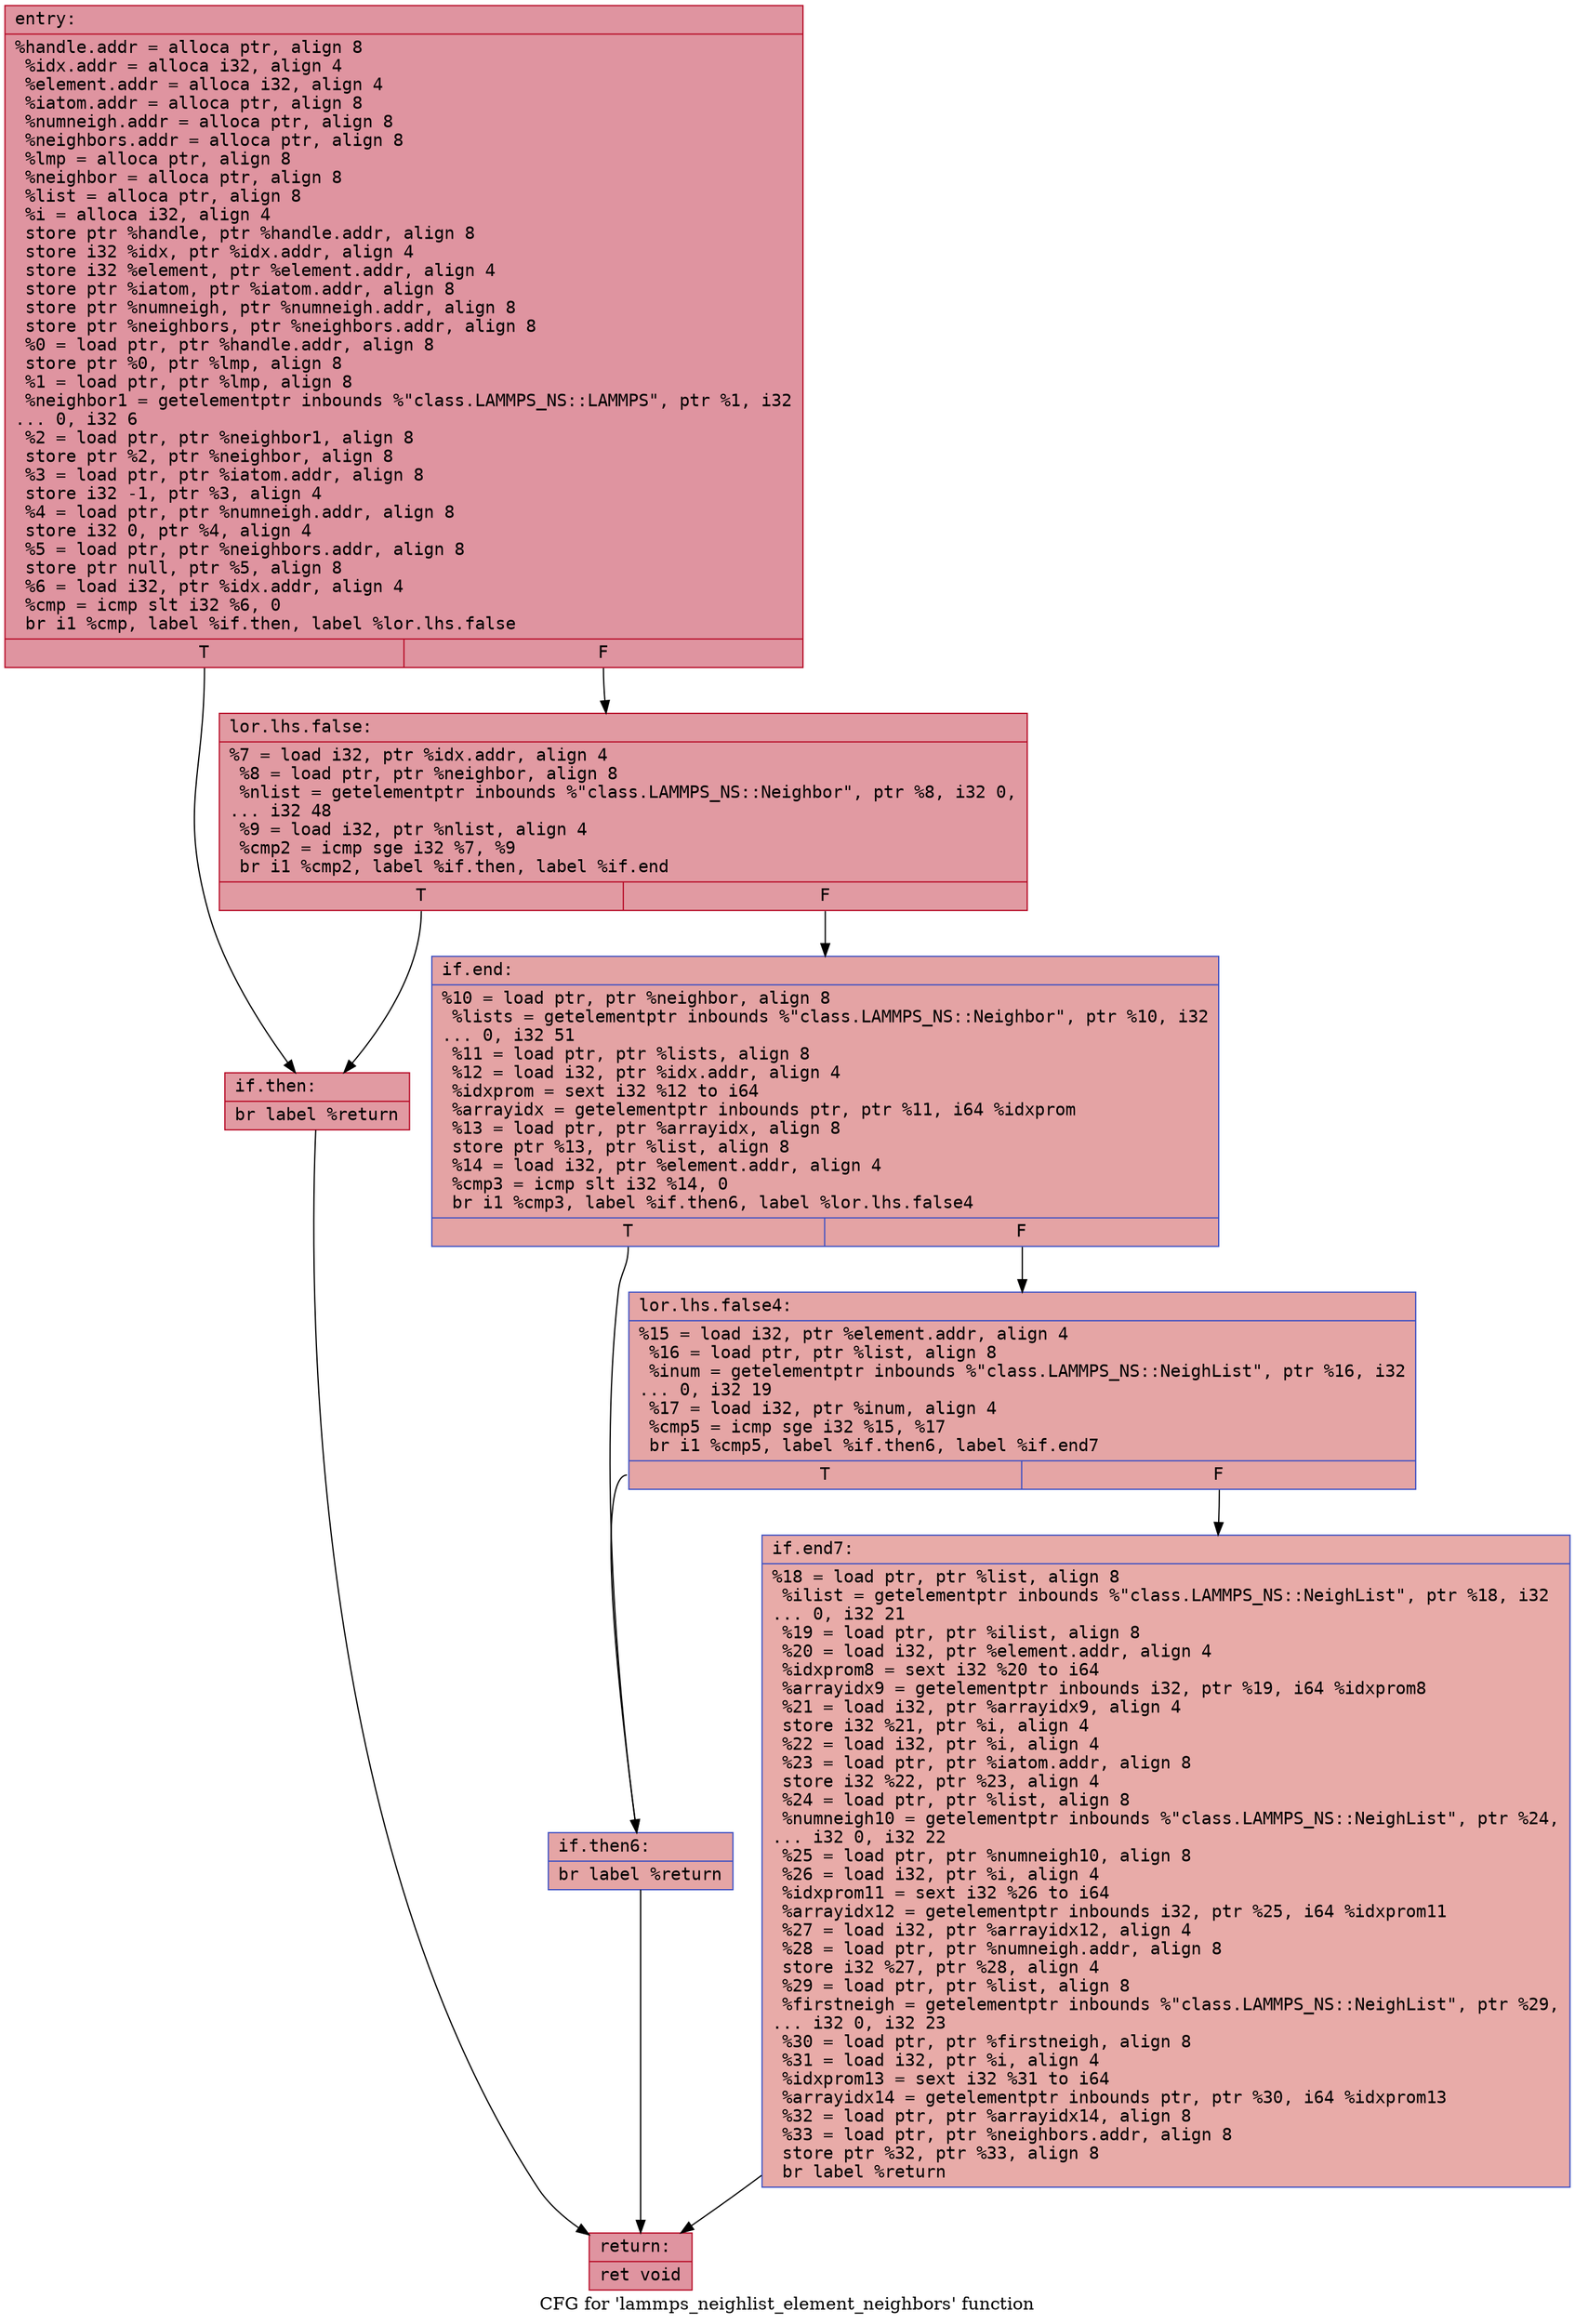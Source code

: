 digraph "CFG for 'lammps_neighlist_element_neighbors' function" {
	label="CFG for 'lammps_neighlist_element_neighbors' function";

	Node0x55bdf80ee750 [shape=record,color="#b70d28ff", style=filled, fillcolor="#b70d2870" fontname="Courier",label="{entry:\l|  %handle.addr = alloca ptr, align 8\l  %idx.addr = alloca i32, align 4\l  %element.addr = alloca i32, align 4\l  %iatom.addr = alloca ptr, align 8\l  %numneigh.addr = alloca ptr, align 8\l  %neighbors.addr = alloca ptr, align 8\l  %lmp = alloca ptr, align 8\l  %neighbor = alloca ptr, align 8\l  %list = alloca ptr, align 8\l  %i = alloca i32, align 4\l  store ptr %handle, ptr %handle.addr, align 8\l  store i32 %idx, ptr %idx.addr, align 4\l  store i32 %element, ptr %element.addr, align 4\l  store ptr %iatom, ptr %iatom.addr, align 8\l  store ptr %numneigh, ptr %numneigh.addr, align 8\l  store ptr %neighbors, ptr %neighbors.addr, align 8\l  %0 = load ptr, ptr %handle.addr, align 8\l  store ptr %0, ptr %lmp, align 8\l  %1 = load ptr, ptr %lmp, align 8\l  %neighbor1 = getelementptr inbounds %\"class.LAMMPS_NS::LAMMPS\", ptr %1, i32\l... 0, i32 6\l  %2 = load ptr, ptr %neighbor1, align 8\l  store ptr %2, ptr %neighbor, align 8\l  %3 = load ptr, ptr %iatom.addr, align 8\l  store i32 -1, ptr %3, align 4\l  %4 = load ptr, ptr %numneigh.addr, align 8\l  store i32 0, ptr %4, align 4\l  %5 = load ptr, ptr %neighbors.addr, align 8\l  store ptr null, ptr %5, align 8\l  %6 = load i32, ptr %idx.addr, align 4\l  %cmp = icmp slt i32 %6, 0\l  br i1 %cmp, label %if.then, label %lor.lhs.false\l|{<s0>T|<s1>F}}"];
	Node0x55bdf80ee750:s0 -> Node0x55bdf80efeb0[tooltip="entry -> if.then\nProbability 37.50%" ];
	Node0x55bdf80ee750:s1 -> Node0x55bdf80eff20[tooltip="entry -> lor.lhs.false\nProbability 62.50%" ];
	Node0x55bdf80eff20 [shape=record,color="#b70d28ff", style=filled, fillcolor="#bb1b2c70" fontname="Courier",label="{lor.lhs.false:\l|  %7 = load i32, ptr %idx.addr, align 4\l  %8 = load ptr, ptr %neighbor, align 8\l  %nlist = getelementptr inbounds %\"class.LAMMPS_NS::Neighbor\", ptr %8, i32 0,\l... i32 48\l  %9 = load i32, ptr %nlist, align 4\l  %cmp2 = icmp sge i32 %7, %9\l  br i1 %cmp2, label %if.then, label %if.end\l|{<s0>T|<s1>F}}"];
	Node0x55bdf80eff20:s0 -> Node0x55bdf80efeb0[tooltip="lor.lhs.false -> if.then\nProbability 50.00%" ];
	Node0x55bdf80eff20:s1 -> Node0x55bdf80f0360[tooltip="lor.lhs.false -> if.end\nProbability 50.00%" ];
	Node0x55bdf80efeb0 [shape=record,color="#b70d28ff", style=filled, fillcolor="#bb1b2c70" fontname="Courier",label="{if.then:\l|  br label %return\l}"];
	Node0x55bdf80efeb0 -> Node0x55bdf80f0480[tooltip="if.then -> return\nProbability 100.00%" ];
	Node0x55bdf80f0360 [shape=record,color="#3d50c3ff", style=filled, fillcolor="#c32e3170" fontname="Courier",label="{if.end:\l|  %10 = load ptr, ptr %neighbor, align 8\l  %lists = getelementptr inbounds %\"class.LAMMPS_NS::Neighbor\", ptr %10, i32\l... 0, i32 51\l  %11 = load ptr, ptr %lists, align 8\l  %12 = load i32, ptr %idx.addr, align 4\l  %idxprom = sext i32 %12 to i64\l  %arrayidx = getelementptr inbounds ptr, ptr %11, i64 %idxprom\l  %13 = load ptr, ptr %arrayidx, align 8\l  store ptr %13, ptr %list, align 8\l  %14 = load i32, ptr %element.addr, align 4\l  %cmp3 = icmp slt i32 %14, 0\l  br i1 %cmp3, label %if.then6, label %lor.lhs.false4\l|{<s0>T|<s1>F}}"];
	Node0x55bdf80f0360:s0 -> Node0x55bdf80f0d00[tooltip="if.end -> if.then6\nProbability 37.50%" ];
	Node0x55bdf80f0360:s1 -> Node0x55bdf80f0d80[tooltip="if.end -> lor.lhs.false4\nProbability 62.50%" ];
	Node0x55bdf80f0d80 [shape=record,color="#3d50c3ff", style=filled, fillcolor="#c5333470" fontname="Courier",label="{lor.lhs.false4:\l|  %15 = load i32, ptr %element.addr, align 4\l  %16 = load ptr, ptr %list, align 8\l  %inum = getelementptr inbounds %\"class.LAMMPS_NS::NeighList\", ptr %16, i32\l... 0, i32 19\l  %17 = load i32, ptr %inum, align 4\l  %cmp5 = icmp sge i32 %15, %17\l  br i1 %cmp5, label %if.then6, label %if.end7\l|{<s0>T|<s1>F}}"];
	Node0x55bdf80f0d80:s0 -> Node0x55bdf80f0d00[tooltip="lor.lhs.false4 -> if.then6\nProbability 50.00%" ];
	Node0x55bdf80f0d80:s1 -> Node0x55bdf80f11c0[tooltip="lor.lhs.false4 -> if.end7\nProbability 50.00%" ];
	Node0x55bdf80f0d00 [shape=record,color="#3d50c3ff", style=filled, fillcolor="#c5333470" fontname="Courier",label="{if.then6:\l|  br label %return\l}"];
	Node0x55bdf80f0d00 -> Node0x55bdf80f0480[tooltip="if.then6 -> return\nProbability 100.00%" ];
	Node0x55bdf80f11c0 [shape=record,color="#3d50c3ff", style=filled, fillcolor="#cc403a70" fontname="Courier",label="{if.end7:\l|  %18 = load ptr, ptr %list, align 8\l  %ilist = getelementptr inbounds %\"class.LAMMPS_NS::NeighList\", ptr %18, i32\l... 0, i32 21\l  %19 = load ptr, ptr %ilist, align 8\l  %20 = load i32, ptr %element.addr, align 4\l  %idxprom8 = sext i32 %20 to i64\l  %arrayidx9 = getelementptr inbounds i32, ptr %19, i64 %idxprom8\l  %21 = load i32, ptr %arrayidx9, align 4\l  store i32 %21, ptr %i, align 4\l  %22 = load i32, ptr %i, align 4\l  %23 = load ptr, ptr %iatom.addr, align 8\l  store i32 %22, ptr %23, align 4\l  %24 = load ptr, ptr %list, align 8\l  %numneigh10 = getelementptr inbounds %\"class.LAMMPS_NS::NeighList\", ptr %24,\l... i32 0, i32 22\l  %25 = load ptr, ptr %numneigh10, align 8\l  %26 = load i32, ptr %i, align 4\l  %idxprom11 = sext i32 %26 to i64\l  %arrayidx12 = getelementptr inbounds i32, ptr %25, i64 %idxprom11\l  %27 = load i32, ptr %arrayidx12, align 4\l  %28 = load ptr, ptr %numneigh.addr, align 8\l  store i32 %27, ptr %28, align 4\l  %29 = load ptr, ptr %list, align 8\l  %firstneigh = getelementptr inbounds %\"class.LAMMPS_NS::NeighList\", ptr %29,\l... i32 0, i32 23\l  %30 = load ptr, ptr %firstneigh, align 8\l  %31 = load i32, ptr %i, align 4\l  %idxprom13 = sext i32 %31 to i64\l  %arrayidx14 = getelementptr inbounds ptr, ptr %30, i64 %idxprom13\l  %32 = load ptr, ptr %arrayidx14, align 8\l  %33 = load ptr, ptr %neighbors.addr, align 8\l  store ptr %32, ptr %33, align 8\l  br label %return\l}"];
	Node0x55bdf80f11c0 -> Node0x55bdf80f0480[tooltip="if.end7 -> return\nProbability 100.00%" ];
	Node0x55bdf80f0480 [shape=record,color="#b70d28ff", style=filled, fillcolor="#b70d2870" fontname="Courier",label="{return:\l|  ret void\l}"];
}
